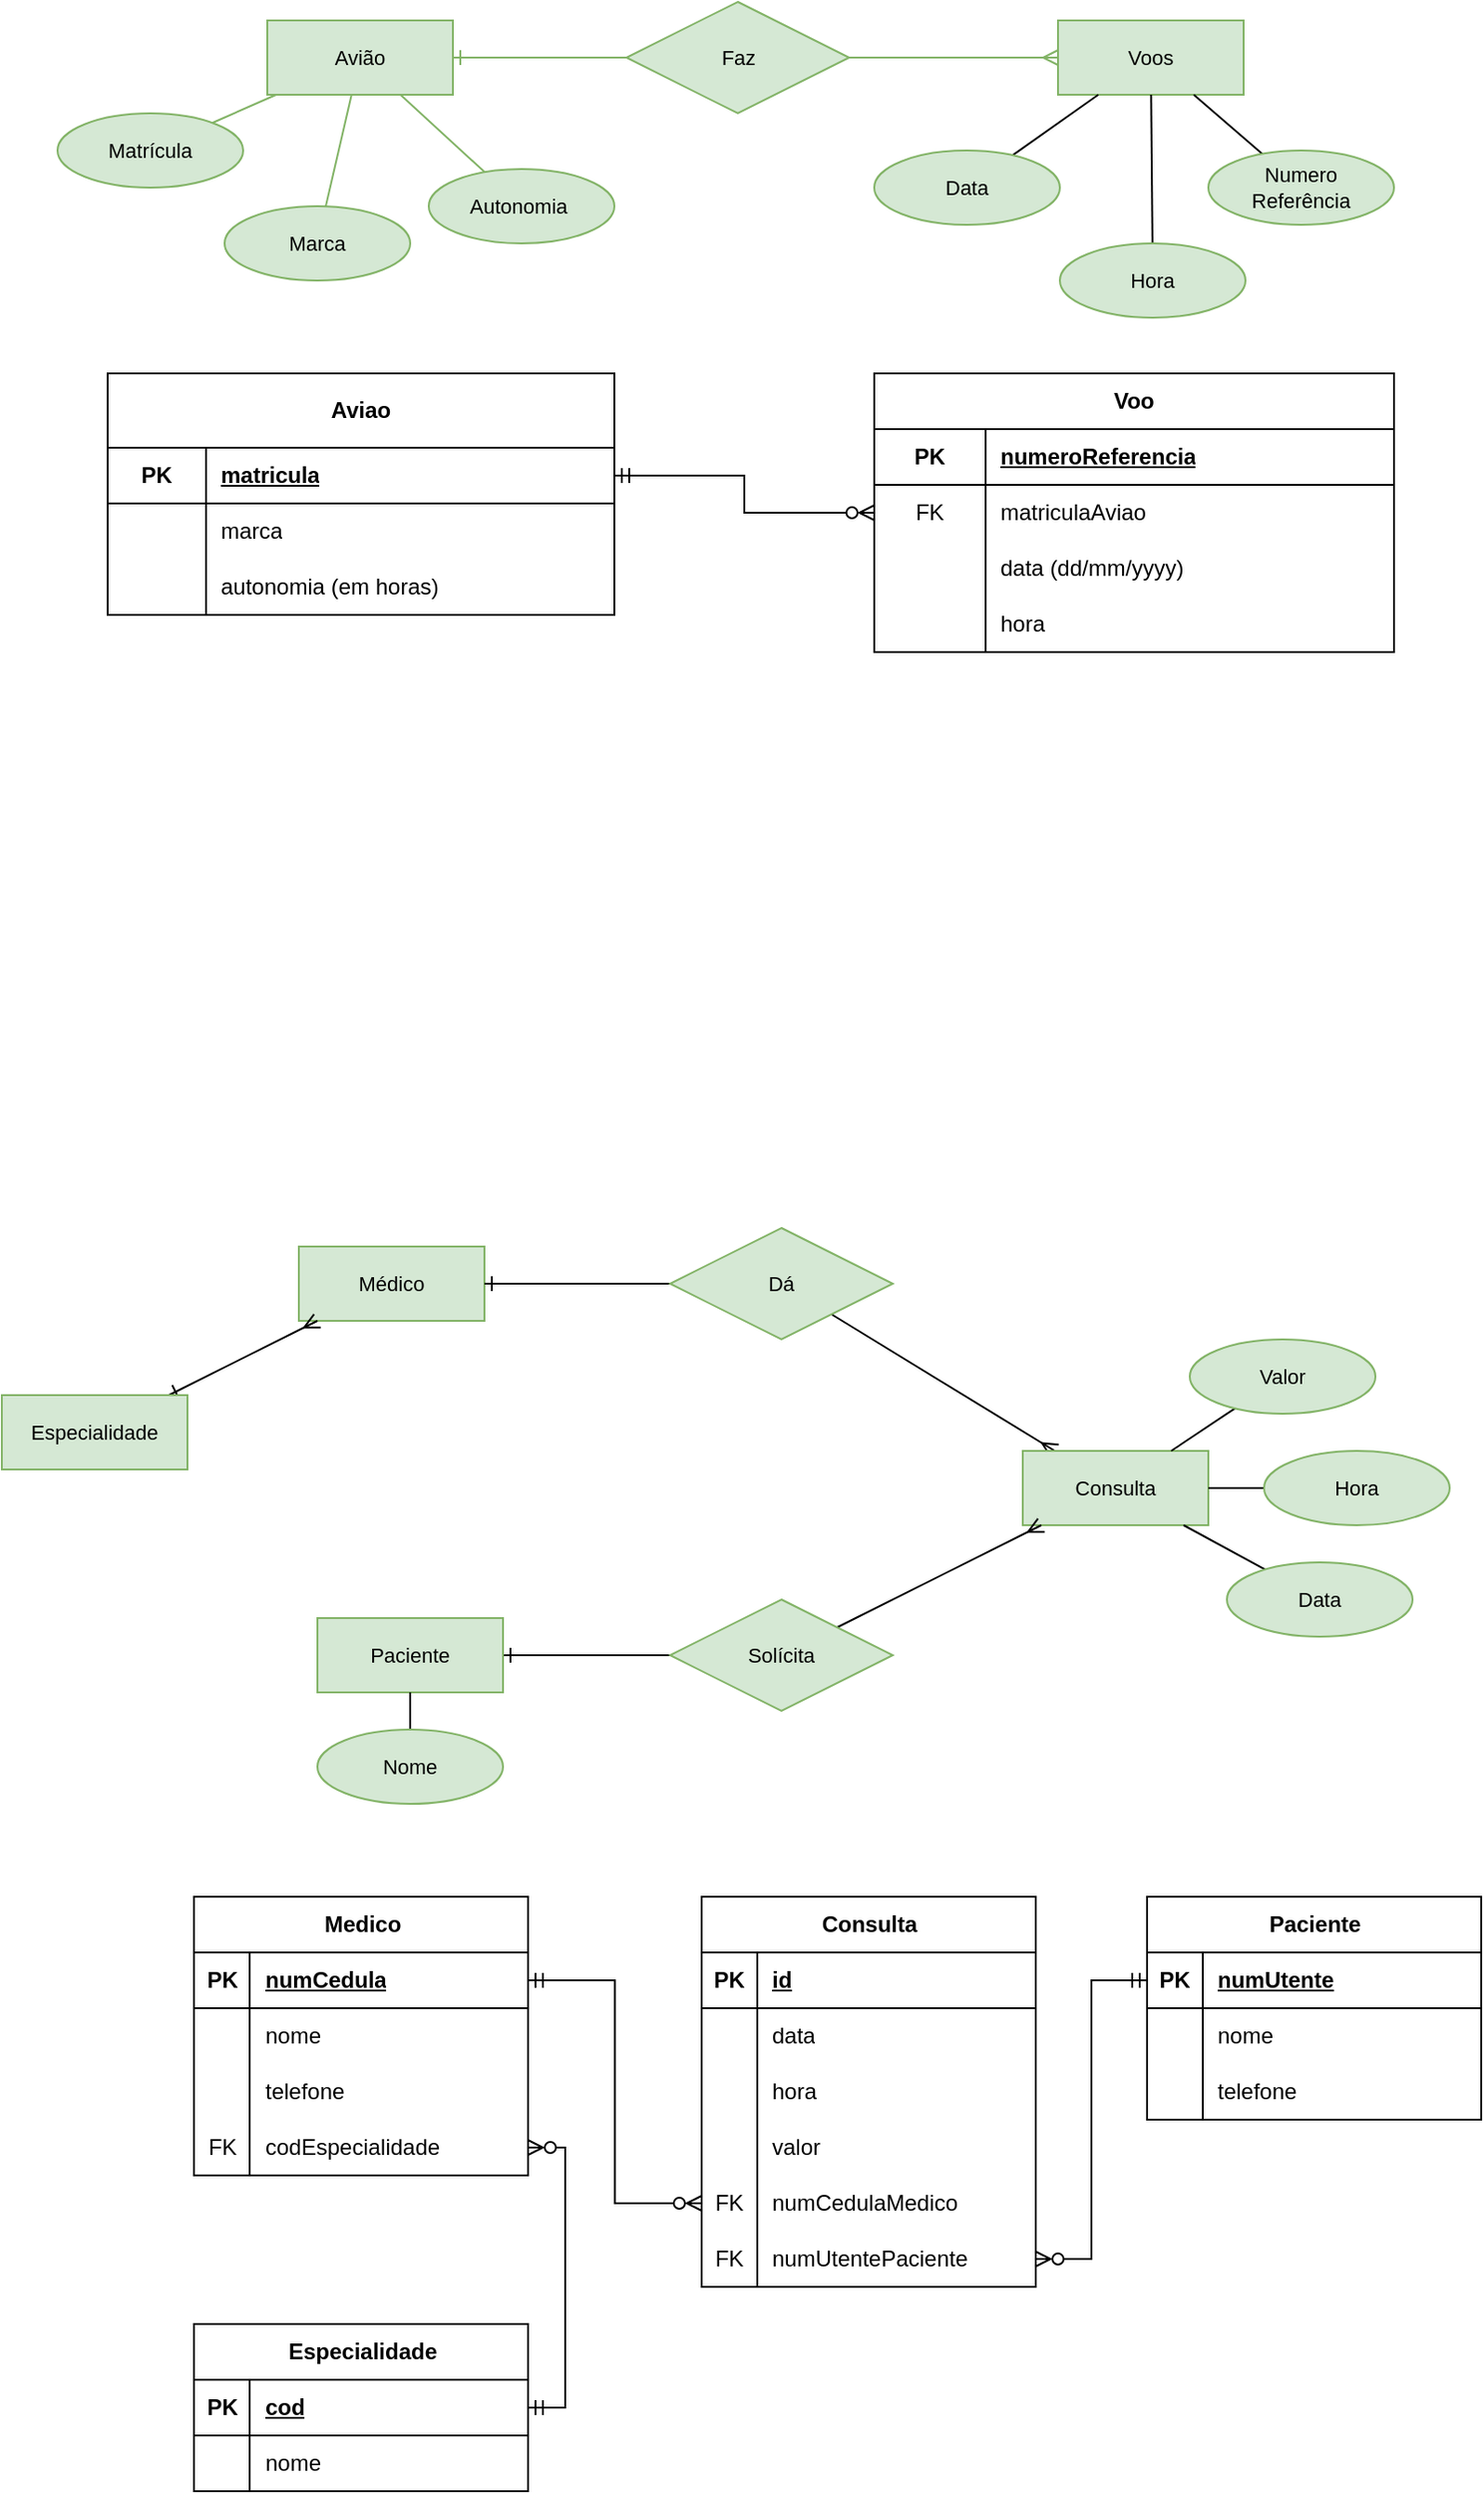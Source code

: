 <mxfile version="25.0.3">
  <diagram name="Página-1" id="Fe35ihLNycX_VQl5yag2">
    <mxGraphModel dx="983" dy="540" grid="1" gridSize="10" guides="1" tooltips="1" connect="1" arrows="1" fold="1" page="1" pageScale="1" pageWidth="1169" pageHeight="827" math="0" shadow="0">
      <root>
        <mxCell id="0" />
        <mxCell id="1" parent="0" />
        <mxCell id="NwMDnGha9xEeuAbCb21C-68" value="" style="edgeStyle=orthogonalEdgeStyle;shape=connector;rounded=0;orthogonalLoop=1;jettySize=auto;html=1;strokeColor=#82b366;align=center;verticalAlign=middle;fontFamily=Helvetica;fontSize=11;fontColor=default;labelBackgroundColor=none;endArrow=none;endFill=0;fillColor=#d5e8d4;startArrow=ERone;startFill=0;" parent="1" source="NwMDnGha9xEeuAbCb21C-65" target="NwMDnGha9xEeuAbCb21C-67" edge="1">
          <mxGeometry relative="1" as="geometry" />
        </mxCell>
        <mxCell id="NwMDnGha9xEeuAbCb21C-65" value="Avião" style="whiteSpace=wrap;html=1;align=center;fontFamily=Helvetica;fontSize=11;labelBackgroundColor=none;fillColor=#d5e8d4;strokeColor=#82b366;" parent="1" vertex="1">
          <mxGeometry x="253" y="220" width="100" height="40" as="geometry" />
        </mxCell>
        <mxCell id="NwMDnGha9xEeuAbCb21C-66" value="Voos" style="whiteSpace=wrap;html=1;align=center;fontFamily=Helvetica;fontSize=11;labelBackgroundColor=none;fillColor=#d5e8d4;strokeColor=#82b366;" parent="1" vertex="1">
          <mxGeometry x="679" y="220" width="100" height="40" as="geometry" />
        </mxCell>
        <mxCell id="NwMDnGha9xEeuAbCb21C-69" value="" style="edgeStyle=orthogonalEdgeStyle;shape=connector;rounded=0;orthogonalLoop=1;jettySize=auto;html=1;strokeColor=#82b366;align=center;verticalAlign=middle;fontFamily=Helvetica;fontSize=11;fontColor=default;labelBackgroundColor=none;endArrow=ERmany;endFill=0;fillColor=#d5e8d4;" parent="1" source="NwMDnGha9xEeuAbCb21C-67" target="NwMDnGha9xEeuAbCb21C-66" edge="1">
          <mxGeometry relative="1" as="geometry" />
        </mxCell>
        <mxCell id="NwMDnGha9xEeuAbCb21C-67" value="Faz" style="shape=rhombus;perimeter=rhombusPerimeter;whiteSpace=wrap;html=1;align=center;fontFamily=Helvetica;fontSize=11;labelBackgroundColor=none;fillColor=#d5e8d4;strokeColor=#82b366;" parent="1" vertex="1">
          <mxGeometry x="446.5" y="210" width="120" height="60" as="geometry" />
        </mxCell>
        <mxCell id="NwMDnGha9xEeuAbCb21C-78" style="shape=connector;rounded=0;orthogonalLoop=1;jettySize=auto;html=1;strokeColor=#82b366;align=center;verticalAlign=middle;fontFamily=Helvetica;fontSize=11;fontColor=default;labelBackgroundColor=none;endArrow=none;endFill=0;fillColor=#d5e8d4;" parent="1" source="NwMDnGha9xEeuAbCb21C-71" target="NwMDnGha9xEeuAbCb21C-65" edge="1">
          <mxGeometry relative="1" as="geometry" />
        </mxCell>
        <mxCell id="NwMDnGha9xEeuAbCb21C-71" value="Matrícula" style="ellipse;whiteSpace=wrap;html=1;align=center;fontFamily=Helvetica;fontSize=11;labelBackgroundColor=none;fillColor=#d5e8d4;strokeColor=#82b366;" parent="1" vertex="1">
          <mxGeometry x="140" y="270" width="100" height="40" as="geometry" />
        </mxCell>
        <mxCell id="NwMDnGha9xEeuAbCb21C-79" style="shape=connector;rounded=0;orthogonalLoop=1;jettySize=auto;html=1;strokeColor=#82b366;align=center;verticalAlign=middle;fontFamily=Helvetica;fontSize=11;fontColor=default;labelBackgroundColor=none;endArrow=none;endFill=0;fillColor=#d5e8d4;" parent="1" source="NwMDnGha9xEeuAbCb21C-73" target="NwMDnGha9xEeuAbCb21C-65" edge="1">
          <mxGeometry relative="1" as="geometry" />
        </mxCell>
        <mxCell id="NwMDnGha9xEeuAbCb21C-73" value="Autonomia&amp;nbsp;" style="ellipse;whiteSpace=wrap;html=1;align=center;fontFamily=Helvetica;fontSize=11;labelBackgroundColor=none;fillColor=#d5e8d4;strokeColor=#82b366;" parent="1" vertex="1">
          <mxGeometry x="340" y="300" width="100" height="40" as="geometry" />
        </mxCell>
        <mxCell id="NwMDnGha9xEeuAbCb21C-97" style="shape=connector;rounded=0;orthogonalLoop=1;jettySize=auto;html=1;strokeColor=default;align=center;verticalAlign=middle;fontFamily=Helvetica;fontSize=11;fontColor=default;labelBackgroundColor=default;endArrow=none;endFill=0;" parent="1" source="NwMDnGha9xEeuAbCb21C-80" target="NwMDnGha9xEeuAbCb21C-66" edge="1">
          <mxGeometry relative="1" as="geometry" />
        </mxCell>
        <mxCell id="NwMDnGha9xEeuAbCb21C-80" value="Data" style="ellipse;whiteSpace=wrap;html=1;align=center;fontFamily=Helvetica;fontSize=11;labelBackgroundColor=none;fillColor=#d5e8d4;strokeColor=#82b366;" parent="1" vertex="1">
          <mxGeometry x="580" y="290" width="100" height="40" as="geometry" />
        </mxCell>
        <mxCell id="NwMDnGha9xEeuAbCb21C-95" style="shape=connector;rounded=0;orthogonalLoop=1;jettySize=auto;html=1;strokeColor=default;align=center;verticalAlign=middle;fontFamily=Helvetica;fontSize=11;fontColor=default;labelBackgroundColor=default;endArrow=none;endFill=0;" parent="1" source="NwMDnGha9xEeuAbCb21C-81" target="NwMDnGha9xEeuAbCb21C-66" edge="1">
          <mxGeometry relative="1" as="geometry" />
        </mxCell>
        <mxCell id="NwMDnGha9xEeuAbCb21C-81" value="Numero&lt;div&gt;Referência&lt;/div&gt;" style="ellipse;whiteSpace=wrap;html=1;align=center;fontFamily=Helvetica;fontSize=11;labelBackgroundColor=none;fillColor=#d5e8d4;strokeColor=#82b366;" parent="1" vertex="1">
          <mxGeometry x="760" y="290" width="100" height="40" as="geometry" />
        </mxCell>
        <mxCell id="NwMDnGha9xEeuAbCb21C-86" value="Avião" style="whiteSpace=wrap;html=1;align=center;fontFamily=Helvetica;fontSize=11;labelBackgroundColor=none;fillColor=#d5e8d4;strokeColor=#82b366;" parent="1" vertex="1">
          <mxGeometry x="253" y="220" width="100" height="40" as="geometry" />
        </mxCell>
        <mxCell id="NwMDnGha9xEeuAbCb21C-87" style="shape=connector;rounded=0;orthogonalLoop=1;jettySize=auto;html=1;strokeColor=#82b366;align=center;verticalAlign=middle;fontFamily=Helvetica;fontSize=11;fontColor=default;labelBackgroundColor=none;endArrow=none;endFill=0;fillColor=#d5e8d4;" parent="1" source="NwMDnGha9xEeuAbCb21C-88" target="NwMDnGha9xEeuAbCb21C-86" edge="1">
          <mxGeometry relative="1" as="geometry" />
        </mxCell>
        <mxCell id="NwMDnGha9xEeuAbCb21C-88" value="Marca" style="ellipse;whiteSpace=wrap;html=1;align=center;fontFamily=Helvetica;fontSize=11;labelBackgroundColor=none;fillColor=#d5e8d4;strokeColor=#82b366;" parent="1" vertex="1">
          <mxGeometry x="230" y="320" width="100" height="40" as="geometry" />
        </mxCell>
        <mxCell id="NwMDnGha9xEeuAbCb21C-96" style="shape=connector;rounded=0;orthogonalLoop=1;jettySize=auto;html=1;strokeColor=default;align=center;verticalAlign=middle;fontFamily=Helvetica;fontSize=11;fontColor=default;labelBackgroundColor=default;endArrow=none;endFill=0;" parent="1" source="NwMDnGha9xEeuAbCb21C-82" target="NwMDnGha9xEeuAbCb21C-66" edge="1">
          <mxGeometry relative="1" as="geometry" />
        </mxCell>
        <mxCell id="NwMDnGha9xEeuAbCb21C-82" value="Hora" style="ellipse;whiteSpace=wrap;html=1;align=center;fontFamily=Helvetica;fontSize=11;labelBackgroundColor=none;fillColor=#d5e8d4;strokeColor=#82b366;" parent="1" vertex="1">
          <mxGeometry x="680" y="340" width="100" height="40" as="geometry" />
        </mxCell>
        <mxCell id="NwMDnGha9xEeuAbCb21C-98" value="Médico" style="whiteSpace=wrap;html=1;align=center;fontFamily=Helvetica;fontSize=11;labelBackgroundColor=none;fillColor=#d5e8d4;strokeColor=#82b366;" parent="1" vertex="1">
          <mxGeometry x="270" y="880" width="100" height="40" as="geometry" />
        </mxCell>
        <mxCell id="NwMDnGha9xEeuAbCb21C-101" value="" style="edgeStyle=orthogonalEdgeStyle;shape=connector;rounded=0;orthogonalLoop=1;jettySize=auto;html=1;strokeColor=default;align=center;verticalAlign=middle;fontFamily=Helvetica;fontSize=11;fontColor=default;labelBackgroundColor=default;endArrow=none;endFill=0;startArrow=ERone;startFill=0;" parent="1" source="NwMDnGha9xEeuAbCb21C-98" target="NwMDnGha9xEeuAbCb21C-99" edge="1">
          <mxGeometry relative="1" as="geometry" />
        </mxCell>
        <mxCell id="NwMDnGha9xEeuAbCb21C-102" value="" style="shape=connector;rounded=0;orthogonalLoop=1;jettySize=auto;html=1;strokeColor=default;align=center;verticalAlign=middle;fontFamily=Helvetica;fontSize=11;fontColor=default;labelBackgroundColor=default;endArrow=ERmany;endFill=0;" parent="1" source="NwMDnGha9xEeuAbCb21C-99" target="NwMDnGha9xEeuAbCb21C-100" edge="1">
          <mxGeometry relative="1" as="geometry" />
        </mxCell>
        <mxCell id="NwMDnGha9xEeuAbCb21C-99" value="Dá" style="shape=rhombus;perimeter=rhombusPerimeter;whiteSpace=wrap;html=1;align=center;fontFamily=Helvetica;fontSize=11;labelBackgroundColor=none;fillColor=#d5e8d4;strokeColor=#82b366;" parent="1" vertex="1">
          <mxGeometry x="470" y="870" width="120" height="60" as="geometry" />
        </mxCell>
        <mxCell id="NwMDnGha9xEeuAbCb21C-100" value="Consulta" style="whiteSpace=wrap;html=1;align=center;fontFamily=Helvetica;fontSize=11;labelBackgroundColor=none;fillColor=#d5e8d4;strokeColor=#82b366;" parent="1" vertex="1">
          <mxGeometry x="660" y="990" width="100" height="40" as="geometry" />
        </mxCell>
        <mxCell id="NwMDnGha9xEeuAbCb21C-105" value="" style="shape=connector;rounded=0;orthogonalLoop=1;jettySize=auto;html=1;strokeColor=default;align=center;verticalAlign=middle;fontFamily=Helvetica;fontSize=11;fontColor=default;labelBackgroundColor=default;endArrow=ERone;endFill=0;startArrow=ERmany;startFill=0;" parent="1" source="NwMDnGha9xEeuAbCb21C-98" target="9Vxv6VflYw3JfJX--uND-176" edge="1">
          <mxGeometry relative="1" as="geometry">
            <mxPoint x="191.235" y="964.383" as="targetPoint" />
          </mxGeometry>
        </mxCell>
        <mxCell id="NwMDnGha9xEeuAbCb21C-112" style="shape=connector;rounded=0;orthogonalLoop=1;jettySize=auto;html=1;strokeColor=default;align=center;verticalAlign=middle;fontFamily=Helvetica;fontSize=11;fontColor=default;labelBackgroundColor=default;endArrow=none;endFill=0;" parent="1" source="NwMDnGha9xEeuAbCb21C-106" target="NwMDnGha9xEeuAbCb21C-100" edge="1">
          <mxGeometry relative="1" as="geometry" />
        </mxCell>
        <mxCell id="NwMDnGha9xEeuAbCb21C-106" value="Data" style="ellipse;whiteSpace=wrap;html=1;align=center;fontFamily=Helvetica;fontSize=11;labelBackgroundColor=none;fillColor=#d5e8d4;strokeColor=#82b366;" parent="1" vertex="1">
          <mxGeometry x="770" y="1050" width="100" height="40" as="geometry" />
        </mxCell>
        <mxCell id="NwMDnGha9xEeuAbCb21C-111" value="" style="shape=connector;rounded=0;orthogonalLoop=1;jettySize=auto;html=1;strokeColor=default;align=center;verticalAlign=middle;fontFamily=Helvetica;fontSize=11;fontColor=default;labelBackgroundColor=default;endArrow=none;endFill=0;" parent="1" source="NwMDnGha9xEeuAbCb21C-107" target="NwMDnGha9xEeuAbCb21C-100" edge="1">
          <mxGeometry relative="1" as="geometry" />
        </mxCell>
        <mxCell id="NwMDnGha9xEeuAbCb21C-107" value="Hora" style="ellipse;whiteSpace=wrap;html=1;align=center;fontFamily=Helvetica;fontSize=11;labelBackgroundColor=none;fillColor=#d5e8d4;strokeColor=#82b366;" parent="1" vertex="1">
          <mxGeometry x="790" y="990" width="100" height="40" as="geometry" />
        </mxCell>
        <mxCell id="NwMDnGha9xEeuAbCb21C-110" style="shape=connector;rounded=0;orthogonalLoop=1;jettySize=auto;html=1;strokeColor=default;align=center;verticalAlign=middle;fontFamily=Helvetica;fontSize=11;fontColor=default;labelBackgroundColor=default;endArrow=none;endFill=0;" parent="1" source="NwMDnGha9xEeuAbCb21C-108" target="NwMDnGha9xEeuAbCb21C-100" edge="1">
          <mxGeometry relative="1" as="geometry" />
        </mxCell>
        <mxCell id="NwMDnGha9xEeuAbCb21C-108" value="Valor" style="ellipse;whiteSpace=wrap;html=1;align=center;fontFamily=Helvetica;fontSize=11;labelBackgroundColor=none;fillColor=#d5e8d4;strokeColor=#82b366;" parent="1" vertex="1">
          <mxGeometry x="750" y="930" width="100" height="40" as="geometry" />
        </mxCell>
        <mxCell id="NwMDnGha9xEeuAbCb21C-120" value="" style="edgeStyle=orthogonalEdgeStyle;shape=connector;rounded=0;orthogonalLoop=1;jettySize=auto;html=1;strokeColor=default;align=center;verticalAlign=middle;fontFamily=Helvetica;fontSize=11;fontColor=default;labelBackgroundColor=default;endArrow=none;endFill=0;startArrow=ERone;startFill=0;" parent="1" source="NwMDnGha9xEeuAbCb21C-115" target="NwMDnGha9xEeuAbCb21C-119" edge="1">
          <mxGeometry relative="1" as="geometry" />
        </mxCell>
        <mxCell id="NwMDnGha9xEeuAbCb21C-115" value="Paciente" style="whiteSpace=wrap;html=1;align=center;fontFamily=Helvetica;fontSize=11;labelBackgroundColor=none;fillColor=#d5e8d4;strokeColor=#82b366;" parent="1" vertex="1">
          <mxGeometry x="280" y="1080" width="100" height="40" as="geometry" />
        </mxCell>
        <mxCell id="NwMDnGha9xEeuAbCb21C-118" value="" style="shape=connector;rounded=0;orthogonalLoop=1;jettySize=auto;html=1;strokeColor=default;align=center;verticalAlign=middle;fontFamily=Helvetica;fontSize=11;fontColor=default;labelBackgroundColor=default;endArrow=none;endFill=0;" parent="1" source="NwMDnGha9xEeuAbCb21C-117" target="NwMDnGha9xEeuAbCb21C-115" edge="1">
          <mxGeometry relative="1" as="geometry" />
        </mxCell>
        <mxCell id="NwMDnGha9xEeuAbCb21C-117" value="Nome" style="ellipse;whiteSpace=wrap;html=1;align=center;fontFamily=Helvetica;fontSize=11;labelBackgroundColor=none;fillColor=#d5e8d4;strokeColor=#82b366;" parent="1" vertex="1">
          <mxGeometry x="280" y="1140" width="100" height="40" as="geometry" />
        </mxCell>
        <mxCell id="NwMDnGha9xEeuAbCb21C-121" value="" style="shape=connector;rounded=0;orthogonalLoop=1;jettySize=auto;html=1;strokeColor=default;align=center;verticalAlign=middle;fontFamily=Helvetica;fontSize=11;fontColor=default;labelBackgroundColor=default;endArrow=ERmany;endFill=0;" parent="1" source="NwMDnGha9xEeuAbCb21C-119" target="NwMDnGha9xEeuAbCb21C-100" edge="1">
          <mxGeometry relative="1" as="geometry" />
        </mxCell>
        <mxCell id="NwMDnGha9xEeuAbCb21C-119" value="Solícita" style="shape=rhombus;perimeter=rhombusPerimeter;whiteSpace=wrap;html=1;align=center;fontFamily=Helvetica;fontSize=11;labelBackgroundColor=none;fillColor=#d5e8d4;strokeColor=#82b366;" parent="1" vertex="1">
          <mxGeometry x="470" y="1070" width="120" height="60" as="geometry" />
        </mxCell>
        <mxCell id="9Vxv6VflYw3JfJX--uND-37" value="Aviao" style="shape=table;startSize=40;container=1;collapsible=1;childLayout=tableLayout;fixedRows=1;rowLines=0;fontStyle=1;align=center;resizeLast=1;html=1;whiteSpace=wrap;" vertex="1" parent="1">
          <mxGeometry x="167" y="410" width="273" height="130" as="geometry">
            <mxRectangle x="81" y="240" width="70" height="40" as="alternateBounds" />
          </mxGeometry>
        </mxCell>
        <mxCell id="9Vxv6VflYw3JfJX--uND-41" value="" style="shape=tableRow;horizontal=0;startSize=0;swimlaneHead=0;swimlaneBody=0;fillColor=none;collapsible=0;dropTarget=0;points=[[0,0.5],[1,0.5]];portConstraint=eastwest;top=0;left=0;right=0;bottom=1;html=1;" vertex="1" parent="9Vxv6VflYw3JfJX--uND-37">
          <mxGeometry y="40" width="273" height="30" as="geometry" />
        </mxCell>
        <mxCell id="9Vxv6VflYw3JfJX--uND-42" value="PK" style="shape=partialRectangle;connectable=0;fillColor=none;top=0;left=0;bottom=0;right=0;fontStyle=1;overflow=hidden;html=1;whiteSpace=wrap;" vertex="1" parent="9Vxv6VflYw3JfJX--uND-41">
          <mxGeometry width="53" height="30" as="geometry">
            <mxRectangle width="53" height="30" as="alternateBounds" />
          </mxGeometry>
        </mxCell>
        <mxCell id="9Vxv6VflYw3JfJX--uND-43" value="matricula" style="shape=partialRectangle;connectable=0;fillColor=none;top=0;left=0;bottom=0;right=0;align=left;spacingLeft=6;fontStyle=5;overflow=hidden;html=1;whiteSpace=wrap;" vertex="1" parent="9Vxv6VflYw3JfJX--uND-41">
          <mxGeometry x="53" width="220" height="30" as="geometry">
            <mxRectangle width="220" height="30" as="alternateBounds" />
          </mxGeometry>
        </mxCell>
        <mxCell id="9Vxv6VflYw3JfJX--uND-44" value="" style="shape=tableRow;horizontal=0;startSize=0;swimlaneHead=0;swimlaneBody=0;fillColor=none;collapsible=0;dropTarget=0;points=[[0,0.5],[1,0.5]];portConstraint=eastwest;top=0;left=0;right=0;bottom=0;html=1;" vertex="1" parent="9Vxv6VflYw3JfJX--uND-37">
          <mxGeometry y="70" width="273" height="30" as="geometry" />
        </mxCell>
        <mxCell id="9Vxv6VflYw3JfJX--uND-45" value="" style="shape=partialRectangle;connectable=0;fillColor=none;top=0;left=0;bottom=0;right=0;editable=1;overflow=hidden;html=1;whiteSpace=wrap;" vertex="1" parent="9Vxv6VflYw3JfJX--uND-44">
          <mxGeometry width="53" height="30" as="geometry">
            <mxRectangle width="53" height="30" as="alternateBounds" />
          </mxGeometry>
        </mxCell>
        <mxCell id="9Vxv6VflYw3JfJX--uND-46" value="marca" style="shape=partialRectangle;connectable=0;fillColor=none;top=0;left=0;bottom=0;right=0;align=left;spacingLeft=6;overflow=hidden;html=1;whiteSpace=wrap;" vertex="1" parent="9Vxv6VflYw3JfJX--uND-44">
          <mxGeometry x="53" width="220" height="30" as="geometry">
            <mxRectangle width="220" height="30" as="alternateBounds" />
          </mxGeometry>
        </mxCell>
        <mxCell id="9Vxv6VflYw3JfJX--uND-47" value="" style="shape=tableRow;horizontal=0;startSize=0;swimlaneHead=0;swimlaneBody=0;fillColor=none;collapsible=0;dropTarget=0;points=[[0,0.5],[1,0.5]];portConstraint=eastwest;top=0;left=0;right=0;bottom=0;html=1;" vertex="1" parent="9Vxv6VflYw3JfJX--uND-37">
          <mxGeometry y="100" width="273" height="30" as="geometry" />
        </mxCell>
        <mxCell id="9Vxv6VflYw3JfJX--uND-48" value="" style="shape=partialRectangle;connectable=0;fillColor=none;top=0;left=0;bottom=0;right=0;editable=1;overflow=hidden;html=1;whiteSpace=wrap;" vertex="1" parent="9Vxv6VflYw3JfJX--uND-47">
          <mxGeometry width="53" height="30" as="geometry">
            <mxRectangle width="53" height="30" as="alternateBounds" />
          </mxGeometry>
        </mxCell>
        <mxCell id="9Vxv6VflYw3JfJX--uND-49" value="autonomia (em horas)" style="shape=partialRectangle;connectable=0;fillColor=none;top=0;left=0;bottom=0;right=0;align=left;spacingLeft=6;overflow=hidden;html=1;whiteSpace=wrap;" vertex="1" parent="9Vxv6VflYw3JfJX--uND-47">
          <mxGeometry x="53" width="220" height="30" as="geometry">
            <mxRectangle width="220" height="30" as="alternateBounds" />
          </mxGeometry>
        </mxCell>
        <mxCell id="9Vxv6VflYw3JfJX--uND-50" value="Voo" style="shape=table;startSize=30;container=1;collapsible=1;childLayout=tableLayout;fixedRows=1;rowLines=0;fontStyle=1;align=center;resizeLast=1;html=1;whiteSpace=wrap;" vertex="1" parent="1">
          <mxGeometry x="580" y="410" width="280" height="150" as="geometry">
            <mxRectangle x="494" y="240" width="60" height="30" as="alternateBounds" />
          </mxGeometry>
        </mxCell>
        <mxCell id="9Vxv6VflYw3JfJX--uND-54" value="" style="shape=tableRow;horizontal=0;startSize=0;swimlaneHead=0;swimlaneBody=0;fillColor=none;collapsible=0;dropTarget=0;points=[[0,0.5],[1,0.5]];portConstraint=eastwest;top=0;left=0;right=0;bottom=1;html=1;" vertex="1" parent="9Vxv6VflYw3JfJX--uND-50">
          <mxGeometry y="30" width="280" height="30" as="geometry" />
        </mxCell>
        <mxCell id="9Vxv6VflYw3JfJX--uND-55" value="PK" style="shape=partialRectangle;connectable=0;fillColor=none;top=0;left=0;bottom=0;right=0;fontStyle=1;overflow=hidden;html=1;whiteSpace=wrap;" vertex="1" parent="9Vxv6VflYw3JfJX--uND-54">
          <mxGeometry width="60" height="30" as="geometry">
            <mxRectangle width="60" height="30" as="alternateBounds" />
          </mxGeometry>
        </mxCell>
        <mxCell id="9Vxv6VflYw3JfJX--uND-56" value="numeroReferencia" style="shape=partialRectangle;connectable=0;fillColor=none;top=0;left=0;bottom=0;right=0;align=left;spacingLeft=6;fontStyle=5;overflow=hidden;html=1;whiteSpace=wrap;" vertex="1" parent="9Vxv6VflYw3JfJX--uND-54">
          <mxGeometry x="60" width="220" height="30" as="geometry">
            <mxRectangle width="220" height="30" as="alternateBounds" />
          </mxGeometry>
        </mxCell>
        <mxCell id="9Vxv6VflYw3JfJX--uND-57" value="" style="shape=tableRow;horizontal=0;startSize=0;swimlaneHead=0;swimlaneBody=0;fillColor=none;collapsible=0;dropTarget=0;points=[[0,0.5],[1,0.5]];portConstraint=eastwest;top=0;left=0;right=0;bottom=0;html=1;" vertex="1" parent="9Vxv6VflYw3JfJX--uND-50">
          <mxGeometry y="60" width="280" height="30" as="geometry" />
        </mxCell>
        <mxCell id="9Vxv6VflYw3JfJX--uND-58" value="FK" style="shape=partialRectangle;connectable=0;fillColor=none;top=0;left=0;bottom=0;right=0;editable=1;overflow=hidden;html=1;whiteSpace=wrap;" vertex="1" parent="9Vxv6VflYw3JfJX--uND-57">
          <mxGeometry width="60" height="30" as="geometry">
            <mxRectangle width="60" height="30" as="alternateBounds" />
          </mxGeometry>
        </mxCell>
        <mxCell id="9Vxv6VflYw3JfJX--uND-59" value="matriculaAviao" style="shape=partialRectangle;connectable=0;fillColor=none;top=0;left=0;bottom=0;right=0;align=left;spacingLeft=6;overflow=hidden;html=1;whiteSpace=wrap;" vertex="1" parent="9Vxv6VflYw3JfJX--uND-57">
          <mxGeometry x="60" width="220" height="30" as="geometry">
            <mxRectangle width="220" height="30" as="alternateBounds" />
          </mxGeometry>
        </mxCell>
        <mxCell id="9Vxv6VflYw3JfJX--uND-60" value="" style="shape=tableRow;horizontal=0;startSize=0;swimlaneHead=0;swimlaneBody=0;fillColor=none;collapsible=0;dropTarget=0;points=[[0,0.5],[1,0.5]];portConstraint=eastwest;top=0;left=0;right=0;bottom=0;html=1;" vertex="1" parent="9Vxv6VflYw3JfJX--uND-50">
          <mxGeometry y="90" width="280" height="30" as="geometry" />
        </mxCell>
        <mxCell id="9Vxv6VflYw3JfJX--uND-61" value="" style="shape=partialRectangle;connectable=0;fillColor=none;top=0;left=0;bottom=0;right=0;editable=1;overflow=hidden;html=1;whiteSpace=wrap;" vertex="1" parent="9Vxv6VflYw3JfJX--uND-60">
          <mxGeometry width="60" height="30" as="geometry">
            <mxRectangle width="60" height="30" as="alternateBounds" />
          </mxGeometry>
        </mxCell>
        <mxCell id="9Vxv6VflYw3JfJX--uND-62" value="data (dd/mm/yyyy)" style="shape=partialRectangle;connectable=0;fillColor=none;top=0;left=0;bottom=0;right=0;align=left;spacingLeft=6;overflow=hidden;html=1;whiteSpace=wrap;" vertex="1" parent="9Vxv6VflYw3JfJX--uND-60">
          <mxGeometry x="60" width="220" height="30" as="geometry">
            <mxRectangle width="220" height="30" as="alternateBounds" />
          </mxGeometry>
        </mxCell>
        <mxCell id="9Vxv6VflYw3JfJX--uND-63" value="" style="shape=tableRow;horizontal=0;startSize=0;swimlaneHead=0;swimlaneBody=0;fillColor=none;collapsible=0;dropTarget=0;points=[[0,0.5],[1,0.5]];portConstraint=eastwest;top=0;left=0;right=0;bottom=0;html=1;" vertex="1" parent="9Vxv6VflYw3JfJX--uND-50">
          <mxGeometry y="120" width="280" height="30" as="geometry" />
        </mxCell>
        <mxCell id="9Vxv6VflYw3JfJX--uND-64" value="" style="shape=partialRectangle;connectable=0;fillColor=none;top=0;left=0;bottom=0;right=0;editable=1;overflow=hidden;html=1;whiteSpace=wrap;" vertex="1" parent="9Vxv6VflYw3JfJX--uND-63">
          <mxGeometry width="60" height="30" as="geometry">
            <mxRectangle width="60" height="30" as="alternateBounds" />
          </mxGeometry>
        </mxCell>
        <mxCell id="9Vxv6VflYw3JfJX--uND-65" value="hora" style="shape=partialRectangle;connectable=0;fillColor=none;top=0;left=0;bottom=0;right=0;align=left;spacingLeft=6;overflow=hidden;html=1;whiteSpace=wrap;" vertex="1" parent="9Vxv6VflYw3JfJX--uND-63">
          <mxGeometry x="60" width="220" height="30" as="geometry">
            <mxRectangle width="220" height="30" as="alternateBounds" />
          </mxGeometry>
        </mxCell>
        <mxCell id="9Vxv6VflYw3JfJX--uND-66" style="edgeStyle=orthogonalEdgeStyle;rounded=0;orthogonalLoop=1;jettySize=auto;html=1;entryX=0;entryY=0.5;entryDx=0;entryDy=0;endArrow=ERzeroToMany;endFill=0;startArrow=ERmandOne;startFill=0;" edge="1" parent="1" source="9Vxv6VflYw3JfJX--uND-41" target="9Vxv6VflYw3JfJX--uND-57">
          <mxGeometry relative="1" as="geometry" />
        </mxCell>
        <mxCell id="9Vxv6VflYw3JfJX--uND-79" value="Medico" style="shape=table;startSize=30;container=1;collapsible=1;childLayout=tableLayout;fixedRows=1;rowLines=0;fontStyle=1;align=center;resizeLast=1;html=1;fontSize=12;" vertex="1" parent="1">
          <mxGeometry x="213.5" y="1230" width="180" height="150" as="geometry" />
        </mxCell>
        <mxCell id="9Vxv6VflYw3JfJX--uND-80" value="" style="shape=tableRow;horizontal=0;startSize=0;swimlaneHead=0;swimlaneBody=0;fillColor=none;collapsible=0;dropTarget=0;points=[[0,0.5],[1,0.5]];portConstraint=eastwest;top=0;left=0;right=0;bottom=1;" vertex="1" parent="9Vxv6VflYw3JfJX--uND-79">
          <mxGeometry y="30" width="180" height="30" as="geometry" />
        </mxCell>
        <mxCell id="9Vxv6VflYw3JfJX--uND-81" value="PK" style="shape=partialRectangle;connectable=0;fillColor=none;top=0;left=0;bottom=0;right=0;fontStyle=1;overflow=hidden;whiteSpace=wrap;html=1;" vertex="1" parent="9Vxv6VflYw3JfJX--uND-80">
          <mxGeometry width="30" height="30" as="geometry">
            <mxRectangle width="30" height="30" as="alternateBounds" />
          </mxGeometry>
        </mxCell>
        <mxCell id="9Vxv6VflYw3JfJX--uND-82" value="numCedula" style="shape=partialRectangle;connectable=0;fillColor=none;top=0;left=0;bottom=0;right=0;align=left;spacingLeft=6;fontStyle=5;overflow=hidden;whiteSpace=wrap;html=1;" vertex="1" parent="9Vxv6VflYw3JfJX--uND-80">
          <mxGeometry x="30" width="150" height="30" as="geometry">
            <mxRectangle width="150" height="30" as="alternateBounds" />
          </mxGeometry>
        </mxCell>
        <mxCell id="9Vxv6VflYw3JfJX--uND-83" value="" style="shape=tableRow;horizontal=0;startSize=0;swimlaneHead=0;swimlaneBody=0;fillColor=none;collapsible=0;dropTarget=0;points=[[0,0.5],[1,0.5]];portConstraint=eastwest;top=0;left=0;right=0;bottom=0;" vertex="1" parent="9Vxv6VflYw3JfJX--uND-79">
          <mxGeometry y="60" width="180" height="30" as="geometry" />
        </mxCell>
        <mxCell id="9Vxv6VflYw3JfJX--uND-84" value="" style="shape=partialRectangle;connectable=0;fillColor=none;top=0;left=0;bottom=0;right=0;editable=1;overflow=hidden;whiteSpace=wrap;html=1;" vertex="1" parent="9Vxv6VflYw3JfJX--uND-83">
          <mxGeometry width="30" height="30" as="geometry">
            <mxRectangle width="30" height="30" as="alternateBounds" />
          </mxGeometry>
        </mxCell>
        <mxCell id="9Vxv6VflYw3JfJX--uND-85" value="nome" style="shape=partialRectangle;connectable=0;fillColor=none;top=0;left=0;bottom=0;right=0;align=left;spacingLeft=6;overflow=hidden;whiteSpace=wrap;html=1;" vertex="1" parent="9Vxv6VflYw3JfJX--uND-83">
          <mxGeometry x="30" width="150" height="30" as="geometry">
            <mxRectangle width="150" height="30" as="alternateBounds" />
          </mxGeometry>
        </mxCell>
        <mxCell id="9Vxv6VflYw3JfJX--uND-86" value="" style="shape=tableRow;horizontal=0;startSize=0;swimlaneHead=0;swimlaneBody=0;fillColor=none;collapsible=0;dropTarget=0;points=[[0,0.5],[1,0.5]];portConstraint=eastwest;top=0;left=0;right=0;bottom=0;" vertex="1" parent="9Vxv6VflYw3JfJX--uND-79">
          <mxGeometry y="90" width="180" height="30" as="geometry" />
        </mxCell>
        <mxCell id="9Vxv6VflYw3JfJX--uND-87" value="" style="shape=partialRectangle;connectable=0;fillColor=none;top=0;left=0;bottom=0;right=0;editable=1;overflow=hidden;whiteSpace=wrap;html=1;" vertex="1" parent="9Vxv6VflYw3JfJX--uND-86">
          <mxGeometry width="30" height="30" as="geometry">
            <mxRectangle width="30" height="30" as="alternateBounds" />
          </mxGeometry>
        </mxCell>
        <mxCell id="9Vxv6VflYw3JfJX--uND-88" value="telefone" style="shape=partialRectangle;connectable=0;fillColor=none;top=0;left=0;bottom=0;right=0;align=left;spacingLeft=6;overflow=hidden;whiteSpace=wrap;html=1;" vertex="1" parent="9Vxv6VflYw3JfJX--uND-86">
          <mxGeometry x="30" width="150" height="30" as="geometry">
            <mxRectangle width="150" height="30" as="alternateBounds" />
          </mxGeometry>
        </mxCell>
        <mxCell id="9Vxv6VflYw3JfJX--uND-162" style="shape=tableRow;horizontal=0;startSize=0;swimlaneHead=0;swimlaneBody=0;fillColor=none;collapsible=0;dropTarget=0;points=[[0,0.5],[1,0.5]];portConstraint=eastwest;top=0;left=0;right=0;bottom=0;" vertex="1" parent="9Vxv6VflYw3JfJX--uND-79">
          <mxGeometry y="120" width="180" height="30" as="geometry" />
        </mxCell>
        <mxCell id="9Vxv6VflYw3JfJX--uND-163" value="FK" style="shape=partialRectangle;connectable=0;fillColor=none;top=0;left=0;bottom=0;right=0;editable=1;overflow=hidden;whiteSpace=wrap;html=1;" vertex="1" parent="9Vxv6VflYw3JfJX--uND-162">
          <mxGeometry width="30" height="30" as="geometry">
            <mxRectangle width="30" height="30" as="alternateBounds" />
          </mxGeometry>
        </mxCell>
        <mxCell id="9Vxv6VflYw3JfJX--uND-164" value="codEspecialidade" style="shape=partialRectangle;connectable=0;fillColor=none;top=0;left=0;bottom=0;right=0;align=left;spacingLeft=6;overflow=hidden;whiteSpace=wrap;html=1;" vertex="1" parent="9Vxv6VflYw3JfJX--uND-162">
          <mxGeometry x="30" width="150" height="30" as="geometry">
            <mxRectangle width="150" height="30" as="alternateBounds" />
          </mxGeometry>
        </mxCell>
        <mxCell id="9Vxv6VflYw3JfJX--uND-92" value="Consulta" style="shape=table;startSize=30;container=1;collapsible=1;childLayout=tableLayout;fixedRows=1;rowLines=0;fontStyle=1;align=center;resizeLast=1;html=1;" vertex="1" parent="1">
          <mxGeometry x="487" y="1230" width="180" height="210" as="geometry" />
        </mxCell>
        <mxCell id="9Vxv6VflYw3JfJX--uND-93" value="" style="shape=tableRow;horizontal=0;startSize=0;swimlaneHead=0;swimlaneBody=0;fillColor=none;collapsible=0;dropTarget=0;points=[[0,0.5],[1,0.5]];portConstraint=eastwest;top=0;left=0;right=0;bottom=1;" vertex="1" parent="9Vxv6VflYw3JfJX--uND-92">
          <mxGeometry y="30" width="180" height="30" as="geometry" />
        </mxCell>
        <mxCell id="9Vxv6VflYw3JfJX--uND-94" value="PK" style="shape=partialRectangle;connectable=0;fillColor=none;top=0;left=0;bottom=0;right=0;fontStyle=1;overflow=hidden;whiteSpace=wrap;html=1;" vertex="1" parent="9Vxv6VflYw3JfJX--uND-93">
          <mxGeometry width="30" height="30" as="geometry">
            <mxRectangle width="30" height="30" as="alternateBounds" />
          </mxGeometry>
        </mxCell>
        <mxCell id="9Vxv6VflYw3JfJX--uND-95" value="id" style="shape=partialRectangle;connectable=0;fillColor=none;top=0;left=0;bottom=0;right=0;align=left;spacingLeft=6;fontStyle=5;overflow=hidden;whiteSpace=wrap;html=1;" vertex="1" parent="9Vxv6VflYw3JfJX--uND-93">
          <mxGeometry x="30" width="150" height="30" as="geometry">
            <mxRectangle width="150" height="30" as="alternateBounds" />
          </mxGeometry>
        </mxCell>
        <mxCell id="9Vxv6VflYw3JfJX--uND-96" value="" style="shape=tableRow;horizontal=0;startSize=0;swimlaneHead=0;swimlaneBody=0;fillColor=none;collapsible=0;dropTarget=0;points=[[0,0.5],[1,0.5]];portConstraint=eastwest;top=0;left=0;right=0;bottom=0;" vertex="1" parent="9Vxv6VflYw3JfJX--uND-92">
          <mxGeometry y="60" width="180" height="30" as="geometry" />
        </mxCell>
        <mxCell id="9Vxv6VflYw3JfJX--uND-97" value="" style="shape=partialRectangle;connectable=0;fillColor=none;top=0;left=0;bottom=0;right=0;editable=1;overflow=hidden;whiteSpace=wrap;html=1;" vertex="1" parent="9Vxv6VflYw3JfJX--uND-96">
          <mxGeometry width="30" height="30" as="geometry">
            <mxRectangle width="30" height="30" as="alternateBounds" />
          </mxGeometry>
        </mxCell>
        <mxCell id="9Vxv6VflYw3JfJX--uND-98" value="data" style="shape=partialRectangle;connectable=0;fillColor=none;top=0;left=0;bottom=0;right=0;align=left;spacingLeft=6;overflow=hidden;whiteSpace=wrap;html=1;" vertex="1" parent="9Vxv6VflYw3JfJX--uND-96">
          <mxGeometry x="30" width="150" height="30" as="geometry">
            <mxRectangle width="150" height="30" as="alternateBounds" />
          </mxGeometry>
        </mxCell>
        <mxCell id="9Vxv6VflYw3JfJX--uND-99" value="" style="shape=tableRow;horizontal=0;startSize=0;swimlaneHead=0;swimlaneBody=0;fillColor=none;collapsible=0;dropTarget=0;points=[[0,0.5],[1,0.5]];portConstraint=eastwest;top=0;left=0;right=0;bottom=0;" vertex="1" parent="9Vxv6VflYw3JfJX--uND-92">
          <mxGeometry y="90" width="180" height="30" as="geometry" />
        </mxCell>
        <mxCell id="9Vxv6VflYw3JfJX--uND-100" value="" style="shape=partialRectangle;connectable=0;fillColor=none;top=0;left=0;bottom=0;right=0;editable=1;overflow=hidden;whiteSpace=wrap;html=1;" vertex="1" parent="9Vxv6VflYw3JfJX--uND-99">
          <mxGeometry width="30" height="30" as="geometry">
            <mxRectangle width="30" height="30" as="alternateBounds" />
          </mxGeometry>
        </mxCell>
        <mxCell id="9Vxv6VflYw3JfJX--uND-101" value="hora" style="shape=partialRectangle;connectable=0;fillColor=none;top=0;left=0;bottom=0;right=0;align=left;spacingLeft=6;overflow=hidden;whiteSpace=wrap;html=1;" vertex="1" parent="9Vxv6VflYw3JfJX--uND-99">
          <mxGeometry x="30" width="150" height="30" as="geometry">
            <mxRectangle width="150" height="30" as="alternateBounds" />
          </mxGeometry>
        </mxCell>
        <mxCell id="9Vxv6VflYw3JfJX--uND-102" value="" style="shape=tableRow;horizontal=0;startSize=0;swimlaneHead=0;swimlaneBody=0;fillColor=none;collapsible=0;dropTarget=0;points=[[0,0.5],[1,0.5]];portConstraint=eastwest;top=0;left=0;right=0;bottom=0;" vertex="1" parent="9Vxv6VflYw3JfJX--uND-92">
          <mxGeometry y="120" width="180" height="30" as="geometry" />
        </mxCell>
        <mxCell id="9Vxv6VflYw3JfJX--uND-103" value="" style="shape=partialRectangle;connectable=0;fillColor=none;top=0;left=0;bottom=0;right=0;editable=1;overflow=hidden;whiteSpace=wrap;html=1;" vertex="1" parent="9Vxv6VflYw3JfJX--uND-102">
          <mxGeometry width="30" height="30" as="geometry">
            <mxRectangle width="30" height="30" as="alternateBounds" />
          </mxGeometry>
        </mxCell>
        <mxCell id="9Vxv6VflYw3JfJX--uND-104" value="valor" style="shape=partialRectangle;connectable=0;fillColor=none;top=0;left=0;bottom=0;right=0;align=left;spacingLeft=6;overflow=hidden;whiteSpace=wrap;html=1;" vertex="1" parent="9Vxv6VflYw3JfJX--uND-102">
          <mxGeometry x="30" width="150" height="30" as="geometry">
            <mxRectangle width="150" height="30" as="alternateBounds" />
          </mxGeometry>
        </mxCell>
        <mxCell id="9Vxv6VflYw3JfJX--uND-166" style="shape=tableRow;horizontal=0;startSize=0;swimlaneHead=0;swimlaneBody=0;fillColor=none;collapsible=0;dropTarget=0;points=[[0,0.5],[1,0.5]];portConstraint=eastwest;top=0;left=0;right=0;bottom=0;" vertex="1" parent="9Vxv6VflYw3JfJX--uND-92">
          <mxGeometry y="150" width="180" height="30" as="geometry" />
        </mxCell>
        <mxCell id="9Vxv6VflYw3JfJX--uND-167" value="FK" style="shape=partialRectangle;connectable=0;fillColor=none;top=0;left=0;bottom=0;right=0;editable=1;overflow=hidden;whiteSpace=wrap;html=1;" vertex="1" parent="9Vxv6VflYw3JfJX--uND-166">
          <mxGeometry width="30" height="30" as="geometry">
            <mxRectangle width="30" height="30" as="alternateBounds" />
          </mxGeometry>
        </mxCell>
        <mxCell id="9Vxv6VflYw3JfJX--uND-168" value="&lt;div&gt;&lt;span style=&quot;background-color: initial;&quot;&gt;numCedulaMedico&lt;/span&gt;&lt;/div&gt;" style="shape=partialRectangle;connectable=0;fillColor=none;top=0;left=0;bottom=0;right=0;align=left;spacingLeft=6;overflow=hidden;whiteSpace=wrap;html=1;" vertex="1" parent="9Vxv6VflYw3JfJX--uND-166">
          <mxGeometry x="30" width="150" height="30" as="geometry">
            <mxRectangle width="150" height="30" as="alternateBounds" />
          </mxGeometry>
        </mxCell>
        <mxCell id="9Vxv6VflYw3JfJX--uND-169" style="shape=tableRow;horizontal=0;startSize=0;swimlaneHead=0;swimlaneBody=0;fillColor=none;collapsible=0;dropTarget=0;points=[[0,0.5],[1,0.5]];portConstraint=eastwest;top=0;left=0;right=0;bottom=0;" vertex="1" parent="9Vxv6VflYw3JfJX--uND-92">
          <mxGeometry y="180" width="180" height="30" as="geometry" />
        </mxCell>
        <mxCell id="9Vxv6VflYw3JfJX--uND-170" value="FK" style="shape=partialRectangle;connectable=0;fillColor=none;top=0;left=0;bottom=0;right=0;editable=1;overflow=hidden;whiteSpace=wrap;html=1;" vertex="1" parent="9Vxv6VflYw3JfJX--uND-169">
          <mxGeometry width="30" height="30" as="geometry">
            <mxRectangle width="30" height="30" as="alternateBounds" />
          </mxGeometry>
        </mxCell>
        <mxCell id="9Vxv6VflYw3JfJX--uND-171" value="numUtentePaciente" style="shape=partialRectangle;connectable=0;fillColor=none;top=0;left=0;bottom=0;right=0;align=left;spacingLeft=6;overflow=hidden;whiteSpace=wrap;html=1;" vertex="1" parent="9Vxv6VflYw3JfJX--uND-169">
          <mxGeometry x="30" width="150" height="30" as="geometry">
            <mxRectangle width="150" height="30" as="alternateBounds" />
          </mxGeometry>
        </mxCell>
        <mxCell id="9Vxv6VflYw3JfJX--uND-105" value="Paciente" style="shape=table;startSize=30;container=1;collapsible=1;childLayout=tableLayout;fixedRows=1;rowLines=0;fontStyle=1;align=center;resizeLast=1;html=1;" vertex="1" parent="1">
          <mxGeometry x="727" y="1230" width="180" height="120" as="geometry" />
        </mxCell>
        <mxCell id="9Vxv6VflYw3JfJX--uND-106" value="" style="shape=tableRow;horizontal=0;startSize=0;swimlaneHead=0;swimlaneBody=0;fillColor=none;collapsible=0;dropTarget=0;points=[[0,0.5],[1,0.5]];portConstraint=eastwest;top=0;left=0;right=0;bottom=1;" vertex="1" parent="9Vxv6VflYw3JfJX--uND-105">
          <mxGeometry y="30" width="180" height="30" as="geometry" />
        </mxCell>
        <mxCell id="9Vxv6VflYw3JfJX--uND-107" value="PK" style="shape=partialRectangle;connectable=0;fillColor=none;top=0;left=0;bottom=0;right=0;fontStyle=1;overflow=hidden;whiteSpace=wrap;html=1;" vertex="1" parent="9Vxv6VflYw3JfJX--uND-106">
          <mxGeometry width="30" height="30" as="geometry">
            <mxRectangle width="30" height="30" as="alternateBounds" />
          </mxGeometry>
        </mxCell>
        <mxCell id="9Vxv6VflYw3JfJX--uND-108" value="numUtente" style="shape=partialRectangle;connectable=0;fillColor=none;top=0;left=0;bottom=0;right=0;align=left;spacingLeft=6;fontStyle=5;overflow=hidden;whiteSpace=wrap;html=1;" vertex="1" parent="9Vxv6VflYw3JfJX--uND-106">
          <mxGeometry x="30" width="150" height="30" as="geometry">
            <mxRectangle width="150" height="30" as="alternateBounds" />
          </mxGeometry>
        </mxCell>
        <mxCell id="9Vxv6VflYw3JfJX--uND-109" value="" style="shape=tableRow;horizontal=0;startSize=0;swimlaneHead=0;swimlaneBody=0;fillColor=none;collapsible=0;dropTarget=0;points=[[0,0.5],[1,0.5]];portConstraint=eastwest;top=0;left=0;right=0;bottom=0;" vertex="1" parent="9Vxv6VflYw3JfJX--uND-105">
          <mxGeometry y="60" width="180" height="30" as="geometry" />
        </mxCell>
        <mxCell id="9Vxv6VflYw3JfJX--uND-110" value="" style="shape=partialRectangle;connectable=0;fillColor=none;top=0;left=0;bottom=0;right=0;editable=1;overflow=hidden;whiteSpace=wrap;html=1;" vertex="1" parent="9Vxv6VflYw3JfJX--uND-109">
          <mxGeometry width="30" height="30" as="geometry">
            <mxRectangle width="30" height="30" as="alternateBounds" />
          </mxGeometry>
        </mxCell>
        <mxCell id="9Vxv6VflYw3JfJX--uND-111" value="nome" style="shape=partialRectangle;connectable=0;fillColor=none;top=0;left=0;bottom=0;right=0;align=left;spacingLeft=6;overflow=hidden;whiteSpace=wrap;html=1;" vertex="1" parent="9Vxv6VflYw3JfJX--uND-109">
          <mxGeometry x="30" width="150" height="30" as="geometry">
            <mxRectangle width="150" height="30" as="alternateBounds" />
          </mxGeometry>
        </mxCell>
        <mxCell id="9Vxv6VflYw3JfJX--uND-112" value="" style="shape=tableRow;horizontal=0;startSize=0;swimlaneHead=0;swimlaneBody=0;fillColor=none;collapsible=0;dropTarget=0;points=[[0,0.5],[1,0.5]];portConstraint=eastwest;top=0;left=0;right=0;bottom=0;" vertex="1" parent="9Vxv6VflYw3JfJX--uND-105">
          <mxGeometry y="90" width="180" height="30" as="geometry" />
        </mxCell>
        <mxCell id="9Vxv6VflYw3JfJX--uND-113" value="" style="shape=partialRectangle;connectable=0;fillColor=none;top=0;left=0;bottom=0;right=0;editable=1;overflow=hidden;whiteSpace=wrap;html=1;" vertex="1" parent="9Vxv6VflYw3JfJX--uND-112">
          <mxGeometry width="30" height="30" as="geometry">
            <mxRectangle width="30" height="30" as="alternateBounds" />
          </mxGeometry>
        </mxCell>
        <mxCell id="9Vxv6VflYw3JfJX--uND-114" value="telefone" style="shape=partialRectangle;connectable=0;fillColor=none;top=0;left=0;bottom=0;right=0;align=left;spacingLeft=6;overflow=hidden;whiteSpace=wrap;html=1;" vertex="1" parent="9Vxv6VflYw3JfJX--uND-112">
          <mxGeometry x="30" width="150" height="30" as="geometry">
            <mxRectangle width="150" height="30" as="alternateBounds" />
          </mxGeometry>
        </mxCell>
        <mxCell id="9Vxv6VflYw3JfJX--uND-118" value="Especialidade" style="shape=table;startSize=30;container=1;collapsible=1;childLayout=tableLayout;fixedRows=1;rowLines=0;fontStyle=1;align=center;resizeLast=1;html=1;" vertex="1" parent="1">
          <mxGeometry x="213.5" y="1460" width="180" height="90" as="geometry" />
        </mxCell>
        <mxCell id="9Vxv6VflYw3JfJX--uND-119" value="" style="shape=tableRow;horizontal=0;startSize=0;swimlaneHead=0;swimlaneBody=0;fillColor=none;collapsible=0;dropTarget=0;points=[[0,0.5],[1,0.5]];portConstraint=eastwest;top=0;left=0;right=0;bottom=1;" vertex="1" parent="9Vxv6VflYw3JfJX--uND-118">
          <mxGeometry y="30" width="180" height="30" as="geometry" />
        </mxCell>
        <mxCell id="9Vxv6VflYw3JfJX--uND-120" value="PK" style="shape=partialRectangle;connectable=0;fillColor=none;top=0;left=0;bottom=0;right=0;fontStyle=1;overflow=hidden;whiteSpace=wrap;html=1;" vertex="1" parent="9Vxv6VflYw3JfJX--uND-119">
          <mxGeometry width="30" height="30" as="geometry">
            <mxRectangle width="30" height="30" as="alternateBounds" />
          </mxGeometry>
        </mxCell>
        <mxCell id="9Vxv6VflYw3JfJX--uND-121" value="cod" style="shape=partialRectangle;connectable=0;fillColor=none;top=0;left=0;bottom=0;right=0;align=left;spacingLeft=6;fontStyle=5;overflow=hidden;whiteSpace=wrap;html=1;" vertex="1" parent="9Vxv6VflYw3JfJX--uND-119">
          <mxGeometry x="30" width="150" height="30" as="geometry">
            <mxRectangle width="150" height="30" as="alternateBounds" />
          </mxGeometry>
        </mxCell>
        <mxCell id="9Vxv6VflYw3JfJX--uND-122" value="" style="shape=tableRow;horizontal=0;startSize=0;swimlaneHead=0;swimlaneBody=0;fillColor=none;collapsible=0;dropTarget=0;points=[[0,0.5],[1,0.5]];portConstraint=eastwest;top=0;left=0;right=0;bottom=0;" vertex="1" parent="9Vxv6VflYw3JfJX--uND-118">
          <mxGeometry y="60" width="180" height="30" as="geometry" />
        </mxCell>
        <mxCell id="9Vxv6VflYw3JfJX--uND-123" value="" style="shape=partialRectangle;connectable=0;fillColor=none;top=0;left=0;bottom=0;right=0;editable=1;overflow=hidden;whiteSpace=wrap;html=1;" vertex="1" parent="9Vxv6VflYw3JfJX--uND-122">
          <mxGeometry width="30" height="30" as="geometry">
            <mxRectangle width="30" height="30" as="alternateBounds" />
          </mxGeometry>
        </mxCell>
        <mxCell id="9Vxv6VflYw3JfJX--uND-124" value="nome" style="shape=partialRectangle;connectable=0;fillColor=none;top=0;left=0;bottom=0;right=0;align=left;spacingLeft=6;overflow=hidden;whiteSpace=wrap;html=1;" vertex="1" parent="9Vxv6VflYw3JfJX--uND-122">
          <mxGeometry x="30" width="150" height="30" as="geometry">
            <mxRectangle width="150" height="30" as="alternateBounds" />
          </mxGeometry>
        </mxCell>
        <mxCell id="9Vxv6VflYw3JfJX--uND-174" style="edgeStyle=orthogonalEdgeStyle;rounded=0;orthogonalLoop=1;jettySize=auto;html=1;startArrow=ERzeroToMany;startFill=0;endArrow=ERmandOne;endFill=0;" edge="1" parent="1" source="9Vxv6VflYw3JfJX--uND-169" target="9Vxv6VflYw3JfJX--uND-106">
          <mxGeometry relative="1" as="geometry" />
        </mxCell>
        <mxCell id="9Vxv6VflYw3JfJX--uND-175" style="edgeStyle=orthogonalEdgeStyle;rounded=0;orthogonalLoop=1;jettySize=auto;html=1;exitX=1;exitY=0.5;exitDx=0;exitDy=0;startArrow=ERzeroToMany;startFill=0;endArrow=ERmandOne;endFill=0;" edge="1" parent="1" source="9Vxv6VflYw3JfJX--uND-162" target="9Vxv6VflYw3JfJX--uND-119">
          <mxGeometry relative="1" as="geometry" />
        </mxCell>
        <mxCell id="9Vxv6VflYw3JfJX--uND-176" value="Especialidade" style="whiteSpace=wrap;html=1;align=center;fontFamily=Helvetica;fontSize=11;labelBackgroundColor=none;fillColor=#d5e8d4;strokeColor=#82b366;" vertex="1" parent="1">
          <mxGeometry x="110" y="960" width="100" height="40" as="geometry" />
        </mxCell>
        <mxCell id="9Vxv6VflYw3JfJX--uND-173" style="edgeStyle=orthogonalEdgeStyle;rounded=0;orthogonalLoop=1;jettySize=auto;html=1;endArrow=ERzeroToMany;endFill=0;startArrow=ERmandOne;startFill=0;" edge="1" parent="1" source="9Vxv6VflYw3JfJX--uND-80" target="9Vxv6VflYw3JfJX--uND-166">
          <mxGeometry relative="1" as="geometry" />
        </mxCell>
      </root>
    </mxGraphModel>
  </diagram>
</mxfile>
